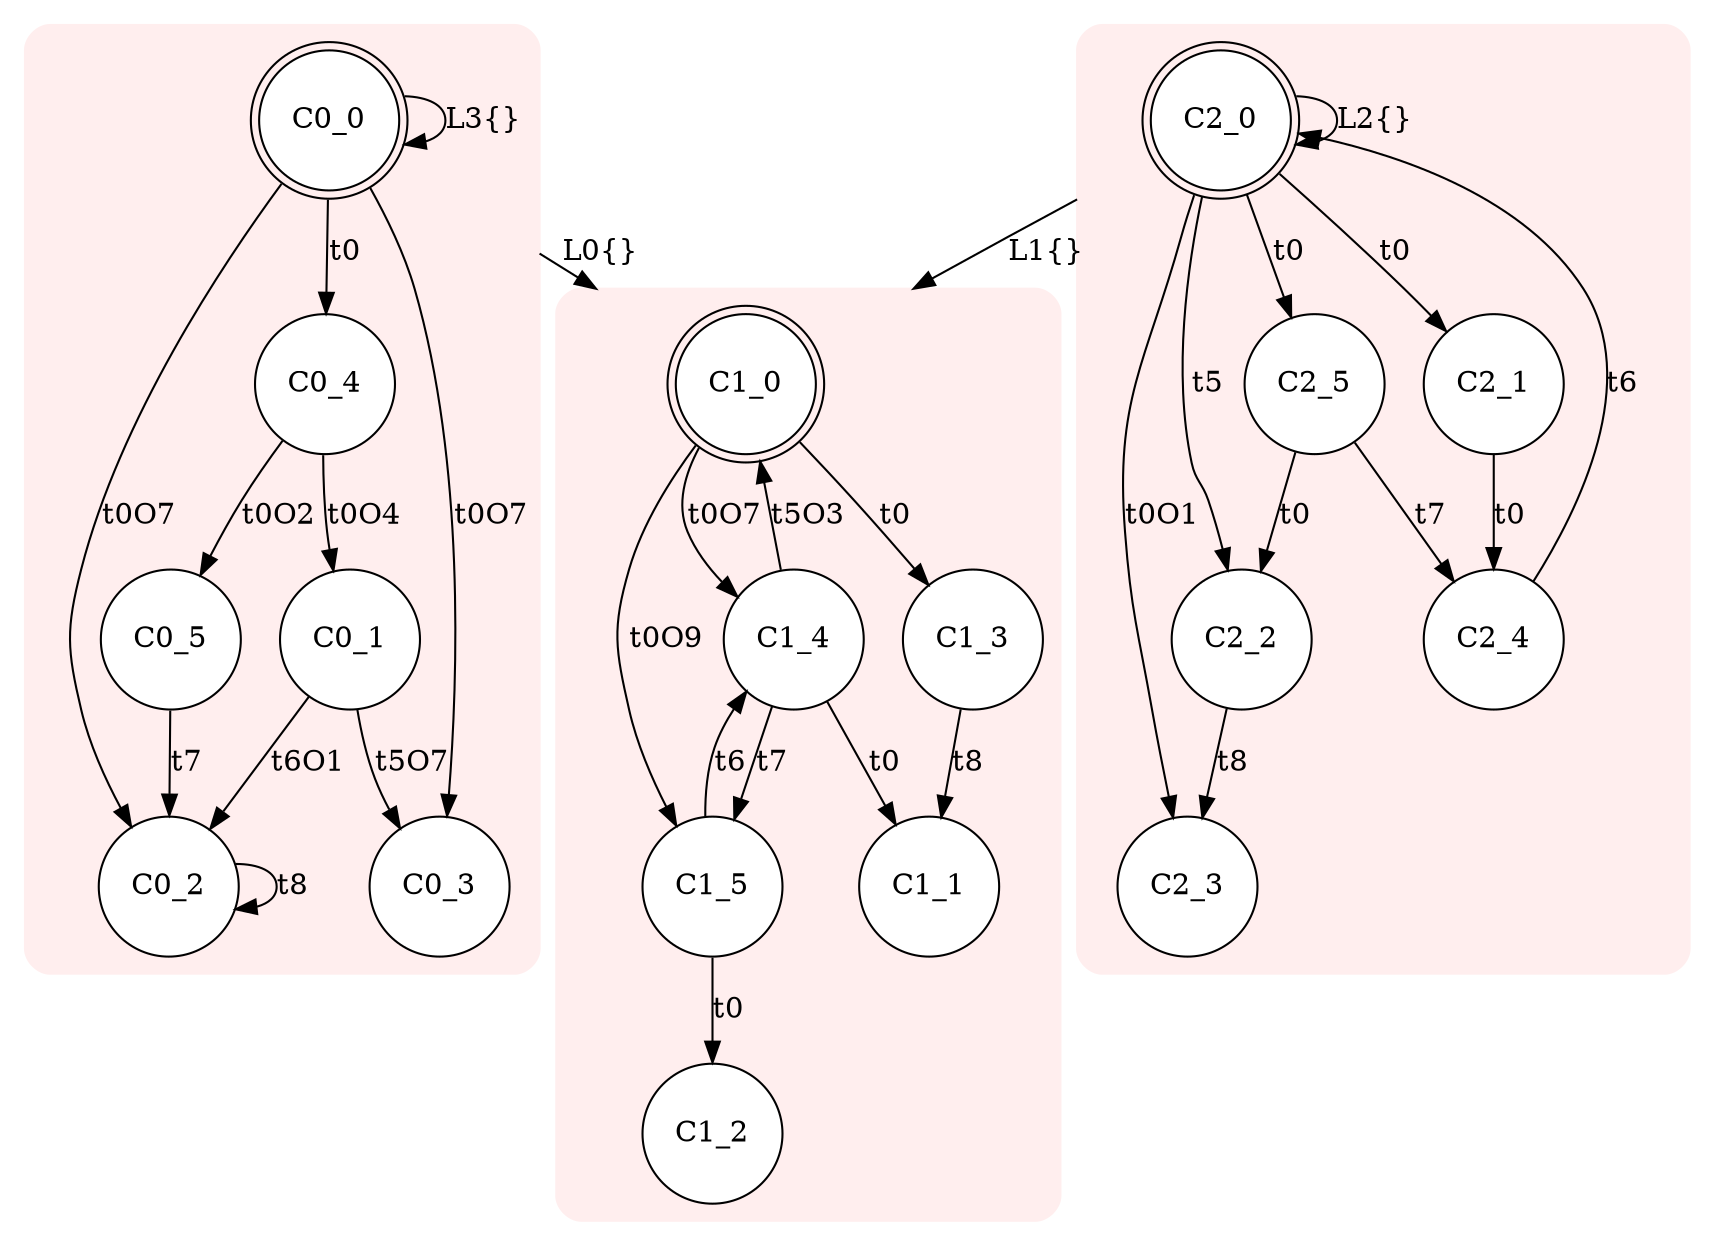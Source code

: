 digraph "gen/Seed1462881539" {
node [style=filled fillcolor=white] compound=true
subgraph cluster0 {
style="rounded,filled" color="#FFEEEE"node [shape=doublecircle]; C0_0;
node [shape=circle];
C0_0 -> C0_4 [label="t0"];
C0_0 -> C0_3 [label="t0O7"];
C0_4 -> C0_5 [label="t0O2"];
C0_4 -> C0_1 [label="t0O4"];
C0_0 -> C0_2 [label="t0O7"];
C0_1 -> C0_3 [label="t5O7"];
C0_1 -> C0_2 [label="t6O1"];
C0_5 -> C0_2 [label="t7"];
C0_2 -> C0_2 [label="t8"];
}
subgraph cluster1 {
style="rounded,filled" color="#FFEEEE"node [shape=doublecircle]; C1_0;
node [shape=circle];
C1_0 -> C1_4 [label="t0O7"];
C1_0 -> C1_5 [label="t0O9"];
C1_0 -> C1_3 [label="t0"];
C1_4 -> C1_1 [label="t0"];
C1_5 -> C1_2 [label="t0"];
C1_4 -> C1_0 [label="t5O3"];
C1_5 -> C1_4 [label="t6"];
C1_4 -> C1_5 [label="t7"];
C1_3 -> C1_1 [label="t8"];
}
subgraph cluster2 {
style="rounded,filled" color="#FFEEEE"node [shape=doublecircle]; C2_0;
node [shape=circle];
C2_0 -> C2_5 [label="t0"];
C2_0 -> C2_3 [label="t0O1"];
C2_5 -> C2_2 [label="t0"];
C2_0 -> C2_1 [label="t0"];
C2_1 -> C2_4 [label="t0"];
C2_0 -> C2_2 [label="t5"];
C2_4 -> C2_0 [label="t6"];
C2_5 -> C2_4 [label="t7"];
C2_2 -> C2_3 [label="t8"];
}
C0_0 -> C1_0 [ltail=cluster0 lhead=cluster1 label="L0{}"];
C2_0 -> C1_0 [ltail=cluster2 lhead=cluster1 label="L1{}"];
C2_0 -> C2_0 [label="L2{}"];
C0_0 -> C0_0 [label="L3{}"];
}
